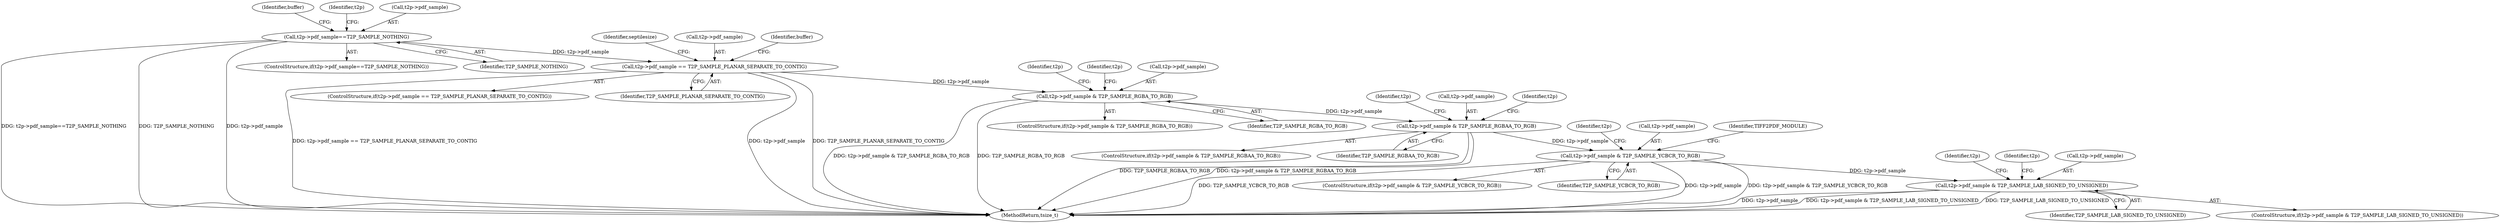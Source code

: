 digraph "0_libtiff_c7153361a4041260719b340f73f2f76@pointer" {
"1000771" [label="(Call,t2p->pdf_sample == T2P_SAMPLE_PLANAR_SEPARATE_TO_CONTIG)"];
"1000697" [label="(Call,t2p->pdf_sample==T2P_SAMPLE_NOTHING)"];
"1000997" [label="(Call,t2p->pdf_sample & T2P_SAMPLE_RGBA_TO_RGB)"];
"1001031" [label="(Call,t2p->pdf_sample & T2P_SAMPLE_RGBAA_TO_RGB)"];
"1001065" [label="(Call,t2p->pdf_sample & T2P_SAMPLE_YCBCR_TO_RGB)"];
"1001086" [label="(Call,t2p->pdf_sample & T2P_SAMPLE_LAB_SIGNED_TO_UNSIGNED)"];
"1001005" [label="(Identifier,t2p)"];
"1000996" [label="(ControlStructure,if(t2p->pdf_sample & T2P_SAMPLE_RGBA_TO_RGB))"];
"1001033" [label="(Identifier,t2p)"];
"1000771" [label="(Call,t2p->pdf_sample == T2P_SAMPLE_PLANAR_SEPARATE_TO_CONTIG)"];
"1001039" [label="(Identifier,t2p)"];
"1001086" [label="(Call,t2p->pdf_sample & T2P_SAMPLE_LAB_SIGNED_TO_UNSIGNED)"];
"1000770" [label="(ControlStructure,if(t2p->pdf_sample == T2P_SAMPLE_PLANAR_SEPARATE_TO_CONTIG))"];
"1000998" [label="(Call,t2p->pdf_sample)"];
"1000778" [label="(Identifier,septilesize)"];
"1000704" [label="(Identifier,buffer)"];
"1000772" [label="(Call,t2p->pdf_sample)"];
"1000928" [label="(Identifier,buffer)"];
"1000997" [label="(Call,t2p->pdf_sample & T2P_SAMPLE_RGBA_TO_RGB)"];
"1001088" [label="(Identifier,t2p)"];
"1001124" [label="(Identifier,t2p)"];
"1000696" [label="(ControlStructure,if(t2p->pdf_sample==T2P_SAMPLE_NOTHING))"];
"1000701" [label="(Identifier,T2P_SAMPLE_NOTHING)"];
"1001094" [label="(Identifier,t2p)"];
"1001032" [label="(Call,t2p->pdf_sample)"];
"1001064" [label="(ControlStructure,if(t2p->pdf_sample & T2P_SAMPLE_YCBCR_TO_RGB))"];
"1001001" [label="(Identifier,T2P_SAMPLE_RGBA_TO_RGB)"];
"1001085" [label="(ControlStructure,if(t2p->pdf_sample & T2P_SAMPLE_LAB_SIGNED_TO_UNSIGNED))"];
"1001030" [label="(ControlStructure,if(t2p->pdf_sample & T2P_SAMPLE_RGBAA_TO_RGB))"];
"1001066" [label="(Call,t2p->pdf_sample)"];
"1001087" [label="(Call,t2p->pdf_sample)"];
"1000697" [label="(Call,t2p->pdf_sample==T2P_SAMPLE_NOTHING)"];
"1001090" [label="(Identifier,T2P_SAMPLE_LAB_SIGNED_TO_UNSIGNED)"];
"1000773" [label="(Identifier,t2p)"];
"1001067" [label="(Identifier,t2p)"];
"1000698" [label="(Call,t2p->pdf_sample)"];
"1001069" [label="(Identifier,T2P_SAMPLE_YCBCR_TO_RGB)"];
"1001065" [label="(Call,t2p->pdf_sample & T2P_SAMPLE_YCBCR_TO_RGB)"];
"1000775" [label="(Identifier,T2P_SAMPLE_PLANAR_SEPARATE_TO_CONTIG)"];
"1001530" [label="(MethodReturn,tsize_t)"];
"1001072" [label="(Identifier,TIFF2PDF_MODULE)"];
"1001035" [label="(Identifier,T2P_SAMPLE_RGBAA_TO_RGB)"];
"1001031" [label="(Call,t2p->pdf_sample & T2P_SAMPLE_RGBAA_TO_RGB)"];
"1000771" -> "1000770"  [label="AST: "];
"1000771" -> "1000775"  [label="CFG: "];
"1000772" -> "1000771"  [label="AST: "];
"1000775" -> "1000771"  [label="AST: "];
"1000778" -> "1000771"  [label="CFG: "];
"1000928" -> "1000771"  [label="CFG: "];
"1000771" -> "1001530"  [label="DDG: t2p->pdf_sample"];
"1000771" -> "1001530"  [label="DDG: T2P_SAMPLE_PLANAR_SEPARATE_TO_CONTIG"];
"1000771" -> "1001530"  [label="DDG: t2p->pdf_sample == T2P_SAMPLE_PLANAR_SEPARATE_TO_CONTIG"];
"1000697" -> "1000771"  [label="DDG: t2p->pdf_sample"];
"1000771" -> "1000997"  [label="DDG: t2p->pdf_sample"];
"1000697" -> "1000696"  [label="AST: "];
"1000697" -> "1000701"  [label="CFG: "];
"1000698" -> "1000697"  [label="AST: "];
"1000701" -> "1000697"  [label="AST: "];
"1000704" -> "1000697"  [label="CFG: "];
"1000773" -> "1000697"  [label="CFG: "];
"1000697" -> "1001530"  [label="DDG: t2p->pdf_sample==T2P_SAMPLE_NOTHING"];
"1000697" -> "1001530"  [label="DDG: T2P_SAMPLE_NOTHING"];
"1000697" -> "1001530"  [label="DDG: t2p->pdf_sample"];
"1000997" -> "1000996"  [label="AST: "];
"1000997" -> "1001001"  [label="CFG: "];
"1000998" -> "1000997"  [label="AST: "];
"1001001" -> "1000997"  [label="AST: "];
"1001005" -> "1000997"  [label="CFG: "];
"1001033" -> "1000997"  [label="CFG: "];
"1000997" -> "1001530"  [label="DDG: t2p->pdf_sample & T2P_SAMPLE_RGBA_TO_RGB"];
"1000997" -> "1001530"  [label="DDG: T2P_SAMPLE_RGBA_TO_RGB"];
"1000997" -> "1001031"  [label="DDG: t2p->pdf_sample"];
"1001031" -> "1001030"  [label="AST: "];
"1001031" -> "1001035"  [label="CFG: "];
"1001032" -> "1001031"  [label="AST: "];
"1001035" -> "1001031"  [label="AST: "];
"1001039" -> "1001031"  [label="CFG: "];
"1001067" -> "1001031"  [label="CFG: "];
"1001031" -> "1001530"  [label="DDG: T2P_SAMPLE_RGBAA_TO_RGB"];
"1001031" -> "1001530"  [label="DDG: t2p->pdf_sample & T2P_SAMPLE_RGBAA_TO_RGB"];
"1001031" -> "1001065"  [label="DDG: t2p->pdf_sample"];
"1001065" -> "1001064"  [label="AST: "];
"1001065" -> "1001069"  [label="CFG: "];
"1001066" -> "1001065"  [label="AST: "];
"1001069" -> "1001065"  [label="AST: "];
"1001072" -> "1001065"  [label="CFG: "];
"1001088" -> "1001065"  [label="CFG: "];
"1001065" -> "1001530"  [label="DDG: t2p->pdf_sample"];
"1001065" -> "1001530"  [label="DDG: t2p->pdf_sample & T2P_SAMPLE_YCBCR_TO_RGB"];
"1001065" -> "1001530"  [label="DDG: T2P_SAMPLE_YCBCR_TO_RGB"];
"1001065" -> "1001086"  [label="DDG: t2p->pdf_sample"];
"1001086" -> "1001085"  [label="AST: "];
"1001086" -> "1001090"  [label="CFG: "];
"1001087" -> "1001086"  [label="AST: "];
"1001090" -> "1001086"  [label="AST: "];
"1001094" -> "1001086"  [label="CFG: "];
"1001124" -> "1001086"  [label="CFG: "];
"1001086" -> "1001530"  [label="DDG: t2p->pdf_sample"];
"1001086" -> "1001530"  [label="DDG: t2p->pdf_sample & T2P_SAMPLE_LAB_SIGNED_TO_UNSIGNED"];
"1001086" -> "1001530"  [label="DDG: T2P_SAMPLE_LAB_SIGNED_TO_UNSIGNED"];
}
